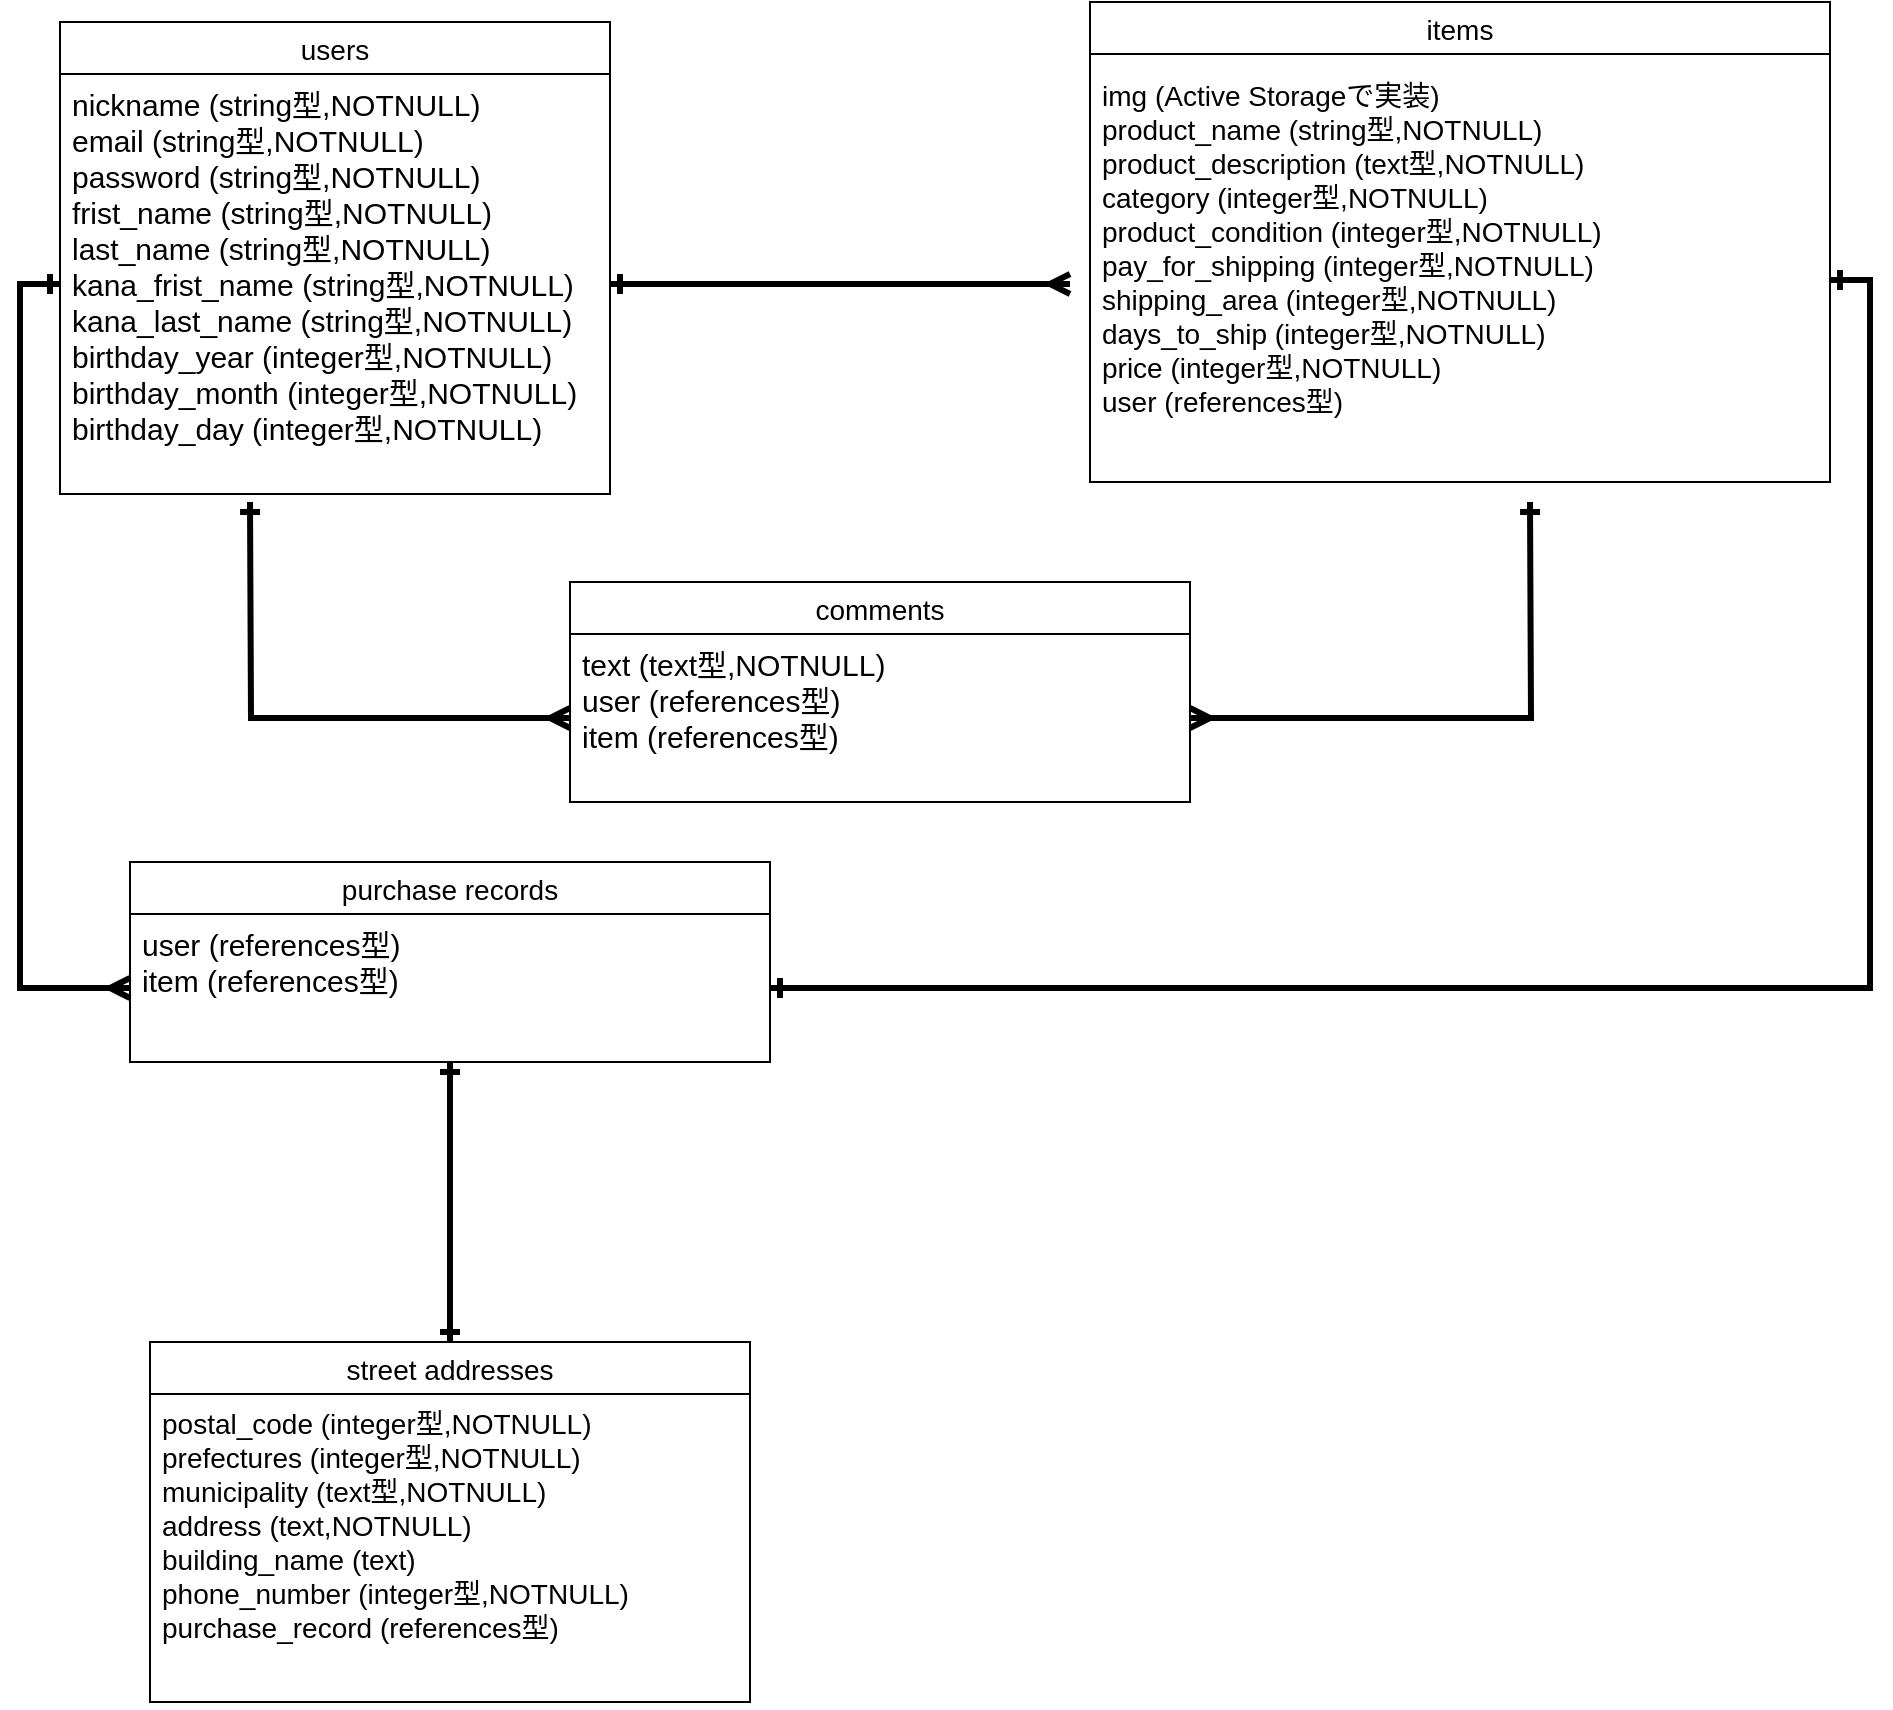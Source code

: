<mxfile>
    <diagram id="XlyOCBB5paCrcFYiBVRU" name="ページ1">
        <mxGraphModel dx="1930" dy="900" grid="1" gridSize="10" guides="1" tooltips="1" connect="1" arrows="1" fold="1" page="1" pageScale="1" pageWidth="850" pageHeight="1100" math="0" shadow="0">
            <root>
                <mxCell id="0"/>
                <mxCell id="1" parent="0"/>
                <mxCell id="35" value="users" style="swimlane;fontStyle=0;childLayout=stackLayout;horizontal=1;startSize=26;horizontalStack=0;resizeParent=1;resizeParentMax=0;resizeLast=0;collapsible=1;marginBottom=0;align=center;fontSize=14;" parent="1" vertex="1">
                    <mxGeometry x="-65" y="20" width="275" height="236" as="geometry"/>
                </mxCell>
                <mxCell id="38" value="nickname (string型,NOTNULL)&#10;email (string型,NOTNULL)&#10;password (string型,NOTNULL)&#10;frist_name (string型,NOTNULL)&#10;last_name (string型,NOTNULL)&#10;kana_frist_name (string型,NOTNULL)&#10;kana_last_name (string型,NOTNULL)&#10;birthday_year (integer型,NOTNULL)&#10;birthday_month (integer型,NOTNULL)&#10;birthday_day (integer型,NOTNULL)&#10;" style="text;strokeColor=none;fillColor=none;spacingLeft=4;spacingRight=4;overflow=hidden;rotatable=0;points=[[0,0.5],[1,0.5]];portConstraint=eastwest;fontSize=15;" parent="35" vertex="1">
                    <mxGeometry y="26" width="275" height="210" as="geometry"/>
                </mxCell>
                <mxCell id="40" value="items" style="swimlane;fontStyle=0;childLayout=stackLayout;horizontal=1;startSize=26;horizontalStack=0;resizeParent=1;resizeParentMax=0;resizeLast=0;collapsible=1;marginBottom=0;align=center;fontSize=14;" parent="1" vertex="1">
                    <mxGeometry x="450" y="10" width="370" height="240" as="geometry"/>
                </mxCell>
                <mxCell id="44" value="comments" style="swimlane;fontStyle=0;childLayout=stackLayout;horizontal=1;startSize=26;horizontalStack=0;resizeParent=1;resizeParentMax=0;resizeLast=0;collapsible=1;marginBottom=0;align=center;fontSize=14;" parent="1" vertex="1">
                    <mxGeometry x="190" y="300" width="310" height="110" as="geometry"/>
                </mxCell>
                <mxCell id="47" value="text (text型,NOTNULL)&#10;user (references型)&#10;item (references型)" style="text;strokeColor=none;fillColor=none;spacingLeft=4;spacingRight=4;overflow=hidden;rotatable=0;points=[[0,0.5],[1,0.5]];portConstraint=eastwest;fontSize=15;" parent="44" vertex="1">
                    <mxGeometry y="26" width="310" height="84" as="geometry"/>
                </mxCell>
                <mxCell id="63" style="edgeStyle=orthogonalEdgeStyle;rounded=0;orthogonalLoop=1;jettySize=auto;html=1;fontSize=14;strokeWidth=3;startArrow=ERone;startFill=0;endArrow=ERone;endFill=0;" edge="1" parent="1" source="48">
                    <mxGeometry relative="1" as="geometry">
                        <mxPoint x="130" y="670" as="targetPoint"/>
                        <Array as="points">
                            <mxPoint x="130" y="680"/>
                            <mxPoint x="130" y="680"/>
                        </Array>
                    </mxGeometry>
                </mxCell>
                <mxCell id="48" value="purchase records" style="swimlane;fontStyle=0;childLayout=stackLayout;horizontal=1;startSize=26;horizontalStack=0;resizeParent=1;resizeParentMax=0;resizeLast=0;collapsible=1;marginBottom=0;align=center;fontSize=14;" parent="1" vertex="1">
                    <mxGeometry x="-30" y="440" width="320" height="100" as="geometry"/>
                </mxCell>
                <mxCell id="51" value="user (references型)&#10;item (references型)" style="text;strokeColor=none;fillColor=none;spacingLeft=4;spacingRight=4;overflow=hidden;rotatable=0;points=[[0,0.5],[1,0.5]];portConstraint=eastwest;fontSize=15;" parent="48" vertex="1">
                    <mxGeometry y="26" width="320" height="74" as="geometry"/>
                </mxCell>
                <mxCell id="52" value="street addresses" style="swimlane;fontStyle=0;childLayout=stackLayout;horizontal=1;startSize=26;horizontalStack=0;resizeParent=1;resizeParentMax=0;resizeLast=0;collapsible=1;marginBottom=0;align=center;fontSize=14;" parent="1" vertex="1">
                    <mxGeometry x="-20" y="680" width="300" height="180" as="geometry"/>
                </mxCell>
                <mxCell id="54" value="postal_code (integer型,NOTNULL)&#10;prefectures (integer型,NOTNULL)&#10;municipality (text型,NOTNULL)&#10;address (text,NOTNULL)&#10;building_name (text)&#10;phone_number (integer型,NOTNULL)&#10;purchase_record (references型)" style="text;strokeColor=none;fillColor=none;spacingLeft=4;spacingRight=4;overflow=hidden;rotatable=0;points=[[0,0.5],[1,0.5]];portConstraint=eastwest;fontSize=14;" parent="52" vertex="1">
                    <mxGeometry y="26" width="300" height="154" as="geometry"/>
                </mxCell>
                <mxCell id="59" style="edgeStyle=orthogonalEdgeStyle;rounded=0;orthogonalLoop=1;jettySize=auto;html=1;exitX=1;exitY=0.5;exitDx=0;exitDy=0;entryX=1;entryY=0.5;entryDx=0;entryDy=0;fontSize=14;startArrow=ERone;startFill=0;endArrow=ERone;endFill=0;strokeWidth=3;" edge="1" parent="1" source="43" target="51">
                    <mxGeometry relative="1" as="geometry">
                        <Array as="points">
                            <mxPoint x="840" y="149"/>
                            <mxPoint x="840" y="503"/>
                        </Array>
                    </mxGeometry>
                </mxCell>
                <mxCell id="43" value="img (Active Storageで実装)&#10;product_name (string型,NOTNULL)&#10;product_description (text型,NOTNULL)&#10;category (integer型,NOTNULL)&#10;product_condition (integer型,NOTNULL)&#10;pay_for_shipping (integer型,NOTNULL)&#10;shipping_area (integer型,NOTNULL)&#10;days_to_ship (integer型,NOTNULL)&#10;price (integer型,NOTNULL)&#10;user (references型)" style="text;strokeColor=none;fillColor=none;spacingLeft=4;spacingRight=4;overflow=hidden;rotatable=0;points=[[0,0.5],[1,0.5]];portConstraint=eastwest;fontSize=14;" parent="1" vertex="1">
                    <mxGeometry x="450" y="42" width="370" height="214" as="geometry"/>
                </mxCell>
                <mxCell id="56" style="edgeStyle=orthogonalEdgeStyle;rounded=0;orthogonalLoop=1;jettySize=auto;html=1;exitX=1;exitY=0.5;exitDx=0;exitDy=0;fontSize=14;startArrow=ERone;startFill=0;endArrow=ERmany;endFill=0;strokeWidth=3;" edge="1" parent="1" source="38">
                    <mxGeometry relative="1" as="geometry">
                        <mxPoint x="440" y="151" as="targetPoint"/>
                    </mxGeometry>
                </mxCell>
                <mxCell id="57" style="edgeStyle=orthogonalEdgeStyle;rounded=0;orthogonalLoop=1;jettySize=auto;html=1;exitX=0;exitY=0.5;exitDx=0;exitDy=0;fontSize=14;startArrow=ERmany;startFill=0;endArrow=ERone;endFill=0;strokeWidth=3;" edge="1" parent="1" source="47">
                    <mxGeometry relative="1" as="geometry">
                        <mxPoint x="30" y="260" as="targetPoint"/>
                    </mxGeometry>
                </mxCell>
                <mxCell id="58" style="edgeStyle=orthogonalEdgeStyle;rounded=0;orthogonalLoop=1;jettySize=auto;html=1;exitX=1;exitY=0.5;exitDx=0;exitDy=0;fontSize=14;endArrow=ERone;endFill=0;startArrow=ERmany;startFill=0;strokeWidth=3;" edge="1" parent="1" source="47">
                    <mxGeometry relative="1" as="geometry">
                        <mxPoint x="670" y="260" as="targetPoint"/>
                    </mxGeometry>
                </mxCell>
                <mxCell id="61" style="edgeStyle=orthogonalEdgeStyle;rounded=0;orthogonalLoop=1;jettySize=auto;html=1;exitX=0;exitY=0.5;exitDx=0;exitDy=0;entryX=0;entryY=0.5;entryDx=0;entryDy=0;fontSize=14;endArrow=ERmany;endFill=0;startArrow=ERone;startFill=0;strokeWidth=3;" edge="1" parent="1" source="38" target="51">
                    <mxGeometry relative="1" as="geometry"/>
                </mxCell>
            </root>
        </mxGraphModel>
    </diagram>
</mxfile>
